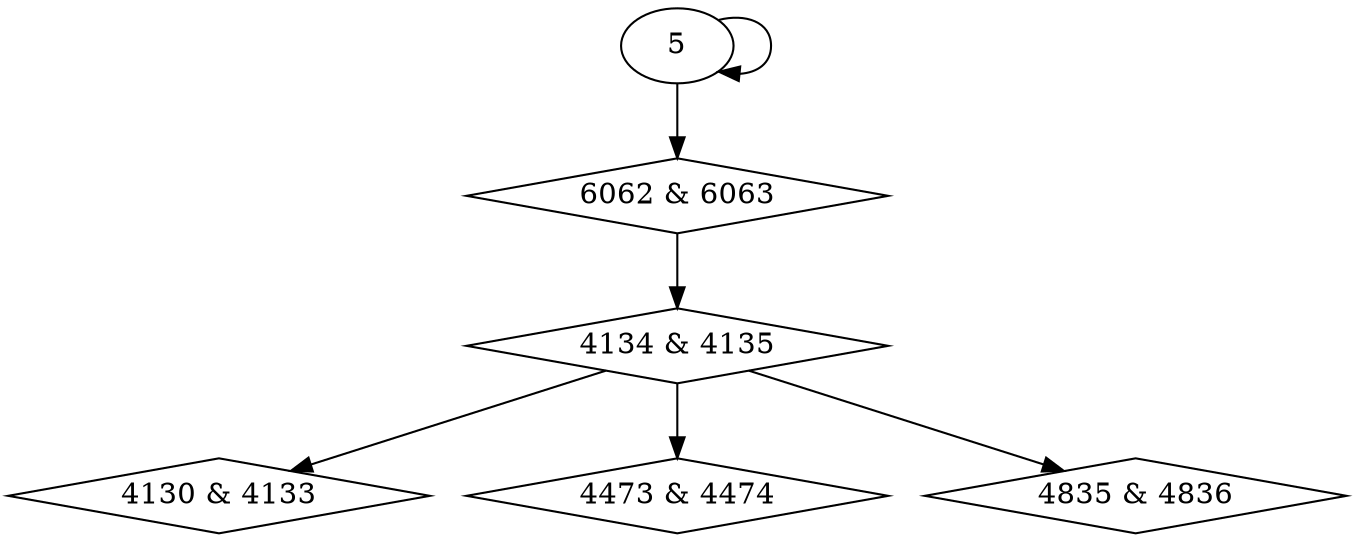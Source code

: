 digraph {
0 [label = "4130 & 4133", shape = diamond];
1 [label = "4134 & 4135", shape = diamond];
2 [label = "4473 & 4474", shape = diamond];
3 [label = "4835 & 4836", shape = diamond];
4 [label = "6062 & 6063", shape = diamond];
1 -> 0;
4 -> 1;
1 -> 2;
1 -> 3;
5 -> 4;
5 -> 5;
}
